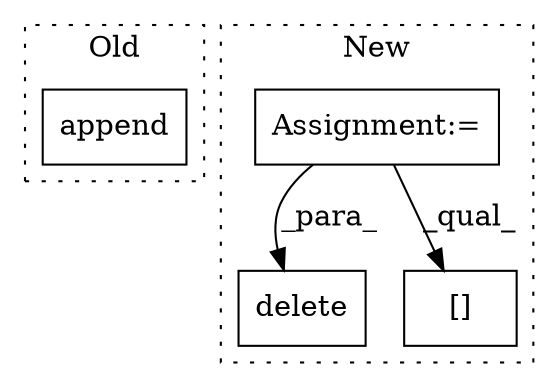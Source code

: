 digraph G {
subgraph cluster0 {
1 [label="append" a="32" s="23908,23975" l="18,2" shape="box"];
label = "Old";
style="dotted";
}
subgraph cluster1 {
2 [label="delete" a="32" s="23831,23991" l="7,1" shape="box"];
3 [label="Assignment:=" a="7" s="23584" l="1" shape="box"];
4 [label="[]" a="2" s="23870,23925" l="25,2" shape="box"];
label = "New";
style="dotted";
}
3 -> 2 [label="_para_"];
3 -> 4 [label="_qual_"];
}